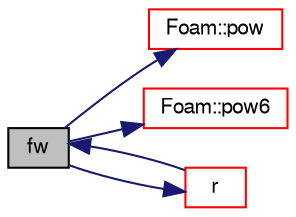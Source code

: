 digraph "fw"
{
  bgcolor="transparent";
  edge [fontname="FreeSans",fontsize="10",labelfontname="FreeSans",labelfontsize="10"];
  node [fontname="FreeSans",fontsize="10",shape=record];
  rankdir="LR";
  Node2356 [label="fw",height=0.2,width=0.4,color="black", fillcolor="grey75", style="filled", fontcolor="black"];
  Node2356 -> Node2357 [color="midnightblue",fontsize="10",style="solid",fontname="FreeSans"];
  Node2357 [label="Foam::pow",height=0.2,width=0.4,color="red",URL="$a21124.html#a7500c8e9d27a442adc75e287de074c7c"];
  Node2356 -> Node2361 [color="midnightblue",fontsize="10",style="solid",fontname="FreeSans"];
  Node2361 [label="Foam::pow6",height=0.2,width=0.4,color="red",URL="$a21124.html#a04b4396e0871b6db3334ced48a96b80f"];
  Node2356 -> Node2362 [color="midnightblue",fontsize="10",style="solid",fontname="FreeSans"];
  Node2362 [label="r",height=0.2,width=0.4,color="red",URL="$a30902.html#aa09bad03c099e9110c7649451b27eb1a"];
  Node2362 -> Node2356 [color="midnightblue",fontsize="10",style="solid",fontname="FreeSans"];
}
